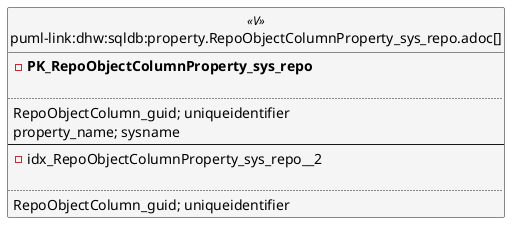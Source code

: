@startuml
left to right direction
'top to bottom direction
hide circle
'avoide "." issues:
set namespaceSeparator none


skinparam class {
  BackgroundColor White
  BackgroundColor<<FN>> Yellow
  BackgroundColor<<FS>> Yellow
  BackgroundColor<<FT>> LightGray
  BackgroundColor<<IF>> Yellow
  BackgroundColor<<IS>> Yellow
  BackgroundColor<<P>> Aqua
  BackgroundColor<<PC>> Aqua
  BackgroundColor<<SN>> Yellow
  BackgroundColor<<SO>> SlateBlue
  BackgroundColor<<TF>> LightGray
  BackgroundColor<<TR>> Tomato
  BackgroundColor<<U>> White
  BackgroundColor<<V>> WhiteSmoke
  BackgroundColor<<X>> Aqua
  BackgroundColor<<external>> AliceBlue
}


entity "puml-link:dhw:sqldb:property.RepoObjectColumnProperty_sys_repo.adoc[]" as property.RepoObjectColumnProperty_sys_repo << V >> {
- **PK_RepoObjectColumnProperty_sys_repo**

..
RepoObjectColumn_guid; uniqueidentifier
property_name; sysname
--
- idx_RepoObjectColumnProperty_sys_repo__2

..
RepoObjectColumn_guid; uniqueidentifier
}


@enduml

